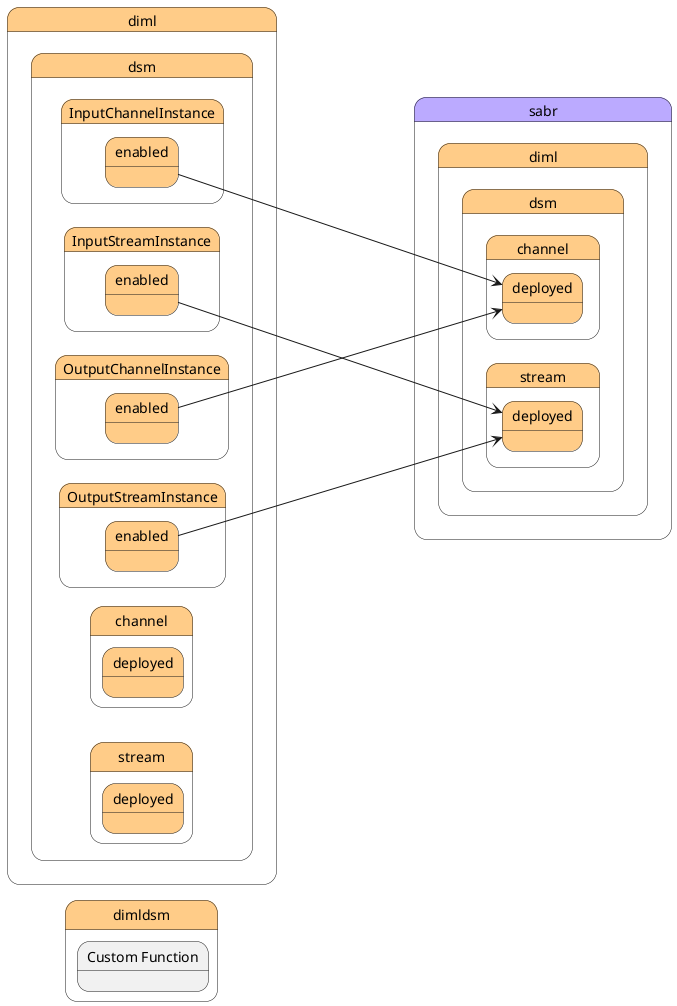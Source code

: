 @startuml
left to right direction


state "diml" as diml #ffcc88 {
state "dsm" as dimldsm #ffcc88 {
}
}


state "dimldsm" as pstatename #ffcc88 {
    state "Custom Function" as dsmfunction {
    }
}

        state "diml" as diml #ffcc88 {
state "dsm" as dimldsm #ffcc88 {
state "channel" as dimldsmchannel #ffcc88 {
state "deployed" as dimldsmchanneldeployed #ffcc88 {
}
}
}
}


        state "diml" as diml #ffcc88 {
state "dsm" as dimldsm #ffcc88 {
state "stream" as dimldsmstream #ffcc88 {
state "deployed" as dimldsmstreamdeployed #ffcc88 {
}
}
}
}




        state "diml" as diml #ffcc88 {
state "dsm" as dimldsm #ffcc88 {
state "InputChannelInstance" as dimldsminputchannelinstance #ffcc88 {
state "enabled" as dimldsminputchannelinstanceenabled #ffcc88 {
}
}
}
}

        
    state "sabr" as sabr #bbaaff {
state "diml" as sabrdiml #ffcc88 {
state "dsm" as sabrdimldsm #ffcc88 {
state "channel" as sabrdimldsmchannel #ffcc88 {
state "deployed" as sabrdimldsmchanneldeployed #ffcc88 {
}
}
}
}
}

    dimldsminputchannelinstanceenabled ---> sabrdimldsmchanneldeployed
  

        state "diml" as diml #ffcc88 {
state "dsm" as dimldsm #ffcc88 {
state "InputStreamInstance" as dimldsminputstreaminstance #ffcc88 {
state "enabled" as dimldsminputstreaminstanceenabled #ffcc88 {
}
}
}
}

        
    state "sabr" as sabr #bbaaff {
state "diml" as sabrdiml #ffcc88 {
state "dsm" as sabrdimldsm #ffcc88 {
state "stream" as sabrdimldsmstream #ffcc88 {
state "deployed" as sabrdimldsmstreamdeployed #ffcc88 {
}
}
}
}
}

    dimldsminputstreaminstanceenabled ---> sabrdimldsmstreamdeployed
  

        state "diml" as diml #ffcc88 {
state "dsm" as dimldsm #ffcc88 {
state "OutputChannelInstance" as dimldsmoutputchannelinstance #ffcc88 {
state "enabled" as dimldsmoutputchannelinstanceenabled #ffcc88 {
}
}
}
}

        
    
    dimldsmoutputchannelinstanceenabled ---> sabrdimldsmchanneldeployed
  

        state "diml" as diml #ffcc88 {
state "dsm" as dimldsm #ffcc88 {
state "OutputStreamInstance" as dimldsmoutputstreaminstance #ffcc88 {
state "enabled" as dimldsmoutputstreaminstanceenabled #ffcc88 {
}
}
}
}

        
    
    dimldsmoutputstreaminstanceenabled ---> sabrdimldsmstreamdeployed
  


    
    state "sabr" as sabr #bbaaff {
state "diml" as sabrdiml #ffcc88 {
state "dsm" as sabrdimldsm #ffcc88 {
state "channel" as sabrdimldsmchannel #ffcc88 {
state "deployed" as sabrdimldsmchanneldeployed #ffcc88 {
}
}
}
}
}

        
       
    
    state "sabr" as sabr #bbaaff {
state "diml" as sabrdiml #ffcc88 {
state "dsm" as sabrdimldsm #ffcc88 {
state "stream" as sabrdimldsmstream #ffcc88 {
state "deployed" as sabrdimldsmstreamdeployed #ffcc88 {
}
}
}
}
}

        
       
    
    
        
       
    
    
        
       

@enduml

